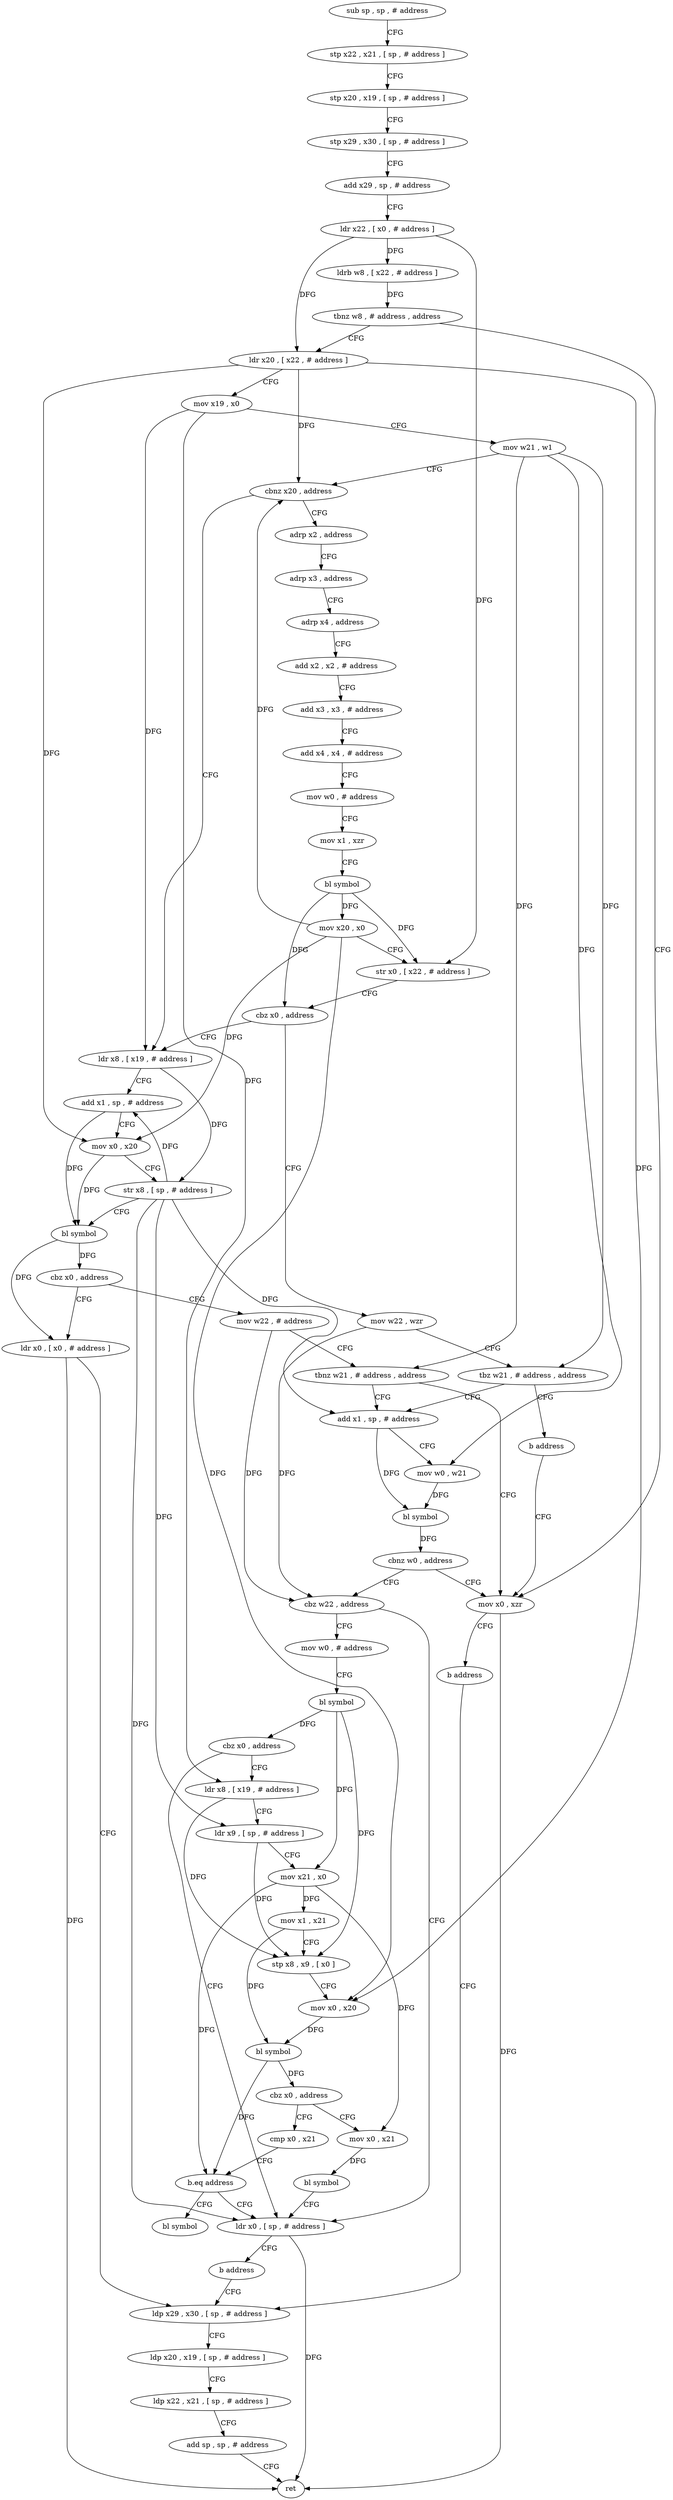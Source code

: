 digraph "func" {
"4216544" [label = "sub sp , sp , # address" ]
"4216548" [label = "stp x22 , x21 , [ sp , # address ]" ]
"4216552" [label = "stp x20 , x19 , [ sp , # address ]" ]
"4216556" [label = "stp x29 , x30 , [ sp , # address ]" ]
"4216560" [label = "add x29 , sp , # address" ]
"4216564" [label = "ldr x22 , [ x0 , # address ]" ]
"4216568" [label = "ldrb w8 , [ x22 , # address ]" ]
"4216572" [label = "tbnz w8 , # address , address" ]
"4216584" [label = "ldr x20 , [ x22 , # address ]" ]
"4216576" [label = "mov x0 , xzr" ]
"4216588" [label = "mov x19 , x0" ]
"4216592" [label = "mov w21 , w1" ]
"4216596" [label = "cbnz x20 , address" ]
"4216648" [label = "ldr x8 , [ x19 , # address ]" ]
"4216600" [label = "adrp x2 , address" ]
"4216580" [label = "b address" ]
"4216676" [label = "ldp x29 , x30 , [ sp , # address ]" ]
"4216652" [label = "add x1 , sp , # address" ]
"4216656" [label = "mov x0 , x20" ]
"4216660" [label = "str x8 , [ sp , # address ]" ]
"4216664" [label = "bl symbol" ]
"4216668" [label = "cbz x0 , address" ]
"4216696" [label = "mov w22 , # address" ]
"4216672" [label = "ldr x0 , [ x0 , # address ]" ]
"4216604" [label = "adrp x3 , address" ]
"4216608" [label = "adrp x4 , address" ]
"4216612" [label = "add x2 , x2 , # address" ]
"4216616" [label = "add x3 , x3 , # address" ]
"4216620" [label = "add x4 , x4 , # address" ]
"4216624" [label = "mov w0 , # address" ]
"4216628" [label = "mov x1 , xzr" ]
"4216632" [label = "bl symbol" ]
"4216636" [label = "mov x20 , x0" ]
"4216640" [label = "str x0 , [ x22 , # address ]" ]
"4216644" [label = "cbz x0 , address" ]
"4216780" [label = "mov w22 , wzr" ]
"4216680" [label = "ldp x20 , x19 , [ sp , # address ]" ]
"4216684" [label = "ldp x22 , x21 , [ sp , # address ]" ]
"4216688" [label = "add sp , sp , # address" ]
"4216692" [label = "ret" ]
"4216700" [label = "tbnz w21 , # address , address" ]
"4216704" [label = "add x1 , sp , # address" ]
"4216784" [label = "tbz w21 , # address , address" ]
"4216788" [label = "b address" ]
"4216708" [label = "mov w0 , w21" ]
"4216712" [label = "bl symbol" ]
"4216716" [label = "cbnz w0 , address" ]
"4216720" [label = "cbz w22 , address" ]
"4216800" [label = "ldr x0 , [ sp , # address ]" ]
"4216724" [label = "mov w0 , # address" ]
"4216804" [label = "b address" ]
"4216728" [label = "bl symbol" ]
"4216732" [label = "cbz x0 , address" ]
"4216736" [label = "ldr x8 , [ x19 , # address ]" ]
"4216740" [label = "ldr x9 , [ sp , # address ]" ]
"4216744" [label = "mov x21 , x0" ]
"4216748" [label = "mov x1 , x21" ]
"4216752" [label = "stp x8 , x9 , [ x0 ]" ]
"4216756" [label = "mov x0 , x20" ]
"4216760" [label = "bl symbol" ]
"4216764" [label = "cbz x0 , address" ]
"4216792" [label = "mov x0 , x21" ]
"4216768" [label = "cmp x0 , x21" ]
"4216796" [label = "bl symbol" ]
"4216772" [label = "b.eq address" ]
"4216776" [label = "bl symbol" ]
"4216544" -> "4216548" [ label = "CFG" ]
"4216548" -> "4216552" [ label = "CFG" ]
"4216552" -> "4216556" [ label = "CFG" ]
"4216556" -> "4216560" [ label = "CFG" ]
"4216560" -> "4216564" [ label = "CFG" ]
"4216564" -> "4216568" [ label = "DFG" ]
"4216564" -> "4216584" [ label = "DFG" ]
"4216564" -> "4216640" [ label = "DFG" ]
"4216568" -> "4216572" [ label = "DFG" ]
"4216572" -> "4216584" [ label = "CFG" ]
"4216572" -> "4216576" [ label = "CFG" ]
"4216584" -> "4216588" [ label = "CFG" ]
"4216584" -> "4216596" [ label = "DFG" ]
"4216584" -> "4216656" [ label = "DFG" ]
"4216584" -> "4216756" [ label = "DFG" ]
"4216576" -> "4216580" [ label = "CFG" ]
"4216576" -> "4216692" [ label = "DFG" ]
"4216588" -> "4216592" [ label = "CFG" ]
"4216588" -> "4216648" [ label = "DFG" ]
"4216588" -> "4216736" [ label = "DFG" ]
"4216592" -> "4216596" [ label = "CFG" ]
"4216592" -> "4216700" [ label = "DFG" ]
"4216592" -> "4216784" [ label = "DFG" ]
"4216592" -> "4216708" [ label = "DFG" ]
"4216596" -> "4216648" [ label = "CFG" ]
"4216596" -> "4216600" [ label = "CFG" ]
"4216648" -> "4216652" [ label = "CFG" ]
"4216648" -> "4216660" [ label = "DFG" ]
"4216600" -> "4216604" [ label = "CFG" ]
"4216580" -> "4216676" [ label = "CFG" ]
"4216676" -> "4216680" [ label = "CFG" ]
"4216652" -> "4216656" [ label = "CFG" ]
"4216652" -> "4216664" [ label = "DFG" ]
"4216656" -> "4216660" [ label = "CFG" ]
"4216656" -> "4216664" [ label = "DFG" ]
"4216660" -> "4216664" [ label = "CFG" ]
"4216660" -> "4216652" [ label = "DFG" ]
"4216660" -> "4216800" [ label = "DFG" ]
"4216660" -> "4216740" [ label = "DFG" ]
"4216660" -> "4216704" [ label = "DFG" ]
"4216664" -> "4216668" [ label = "DFG" ]
"4216664" -> "4216672" [ label = "DFG" ]
"4216668" -> "4216696" [ label = "CFG" ]
"4216668" -> "4216672" [ label = "CFG" ]
"4216696" -> "4216700" [ label = "CFG" ]
"4216696" -> "4216720" [ label = "DFG" ]
"4216672" -> "4216676" [ label = "CFG" ]
"4216672" -> "4216692" [ label = "DFG" ]
"4216604" -> "4216608" [ label = "CFG" ]
"4216608" -> "4216612" [ label = "CFG" ]
"4216612" -> "4216616" [ label = "CFG" ]
"4216616" -> "4216620" [ label = "CFG" ]
"4216620" -> "4216624" [ label = "CFG" ]
"4216624" -> "4216628" [ label = "CFG" ]
"4216628" -> "4216632" [ label = "CFG" ]
"4216632" -> "4216636" [ label = "DFG" ]
"4216632" -> "4216640" [ label = "DFG" ]
"4216632" -> "4216644" [ label = "DFG" ]
"4216636" -> "4216640" [ label = "CFG" ]
"4216636" -> "4216596" [ label = "DFG" ]
"4216636" -> "4216656" [ label = "DFG" ]
"4216636" -> "4216756" [ label = "DFG" ]
"4216640" -> "4216644" [ label = "CFG" ]
"4216644" -> "4216780" [ label = "CFG" ]
"4216644" -> "4216648" [ label = "CFG" ]
"4216780" -> "4216784" [ label = "CFG" ]
"4216780" -> "4216720" [ label = "DFG" ]
"4216680" -> "4216684" [ label = "CFG" ]
"4216684" -> "4216688" [ label = "CFG" ]
"4216688" -> "4216692" [ label = "CFG" ]
"4216700" -> "4216576" [ label = "CFG" ]
"4216700" -> "4216704" [ label = "CFG" ]
"4216704" -> "4216708" [ label = "CFG" ]
"4216704" -> "4216712" [ label = "DFG" ]
"4216784" -> "4216704" [ label = "CFG" ]
"4216784" -> "4216788" [ label = "CFG" ]
"4216788" -> "4216576" [ label = "CFG" ]
"4216708" -> "4216712" [ label = "DFG" ]
"4216712" -> "4216716" [ label = "DFG" ]
"4216716" -> "4216576" [ label = "CFG" ]
"4216716" -> "4216720" [ label = "CFG" ]
"4216720" -> "4216800" [ label = "CFG" ]
"4216720" -> "4216724" [ label = "CFG" ]
"4216800" -> "4216804" [ label = "CFG" ]
"4216800" -> "4216692" [ label = "DFG" ]
"4216724" -> "4216728" [ label = "CFG" ]
"4216804" -> "4216676" [ label = "CFG" ]
"4216728" -> "4216732" [ label = "DFG" ]
"4216728" -> "4216744" [ label = "DFG" ]
"4216728" -> "4216752" [ label = "DFG" ]
"4216732" -> "4216800" [ label = "CFG" ]
"4216732" -> "4216736" [ label = "CFG" ]
"4216736" -> "4216740" [ label = "CFG" ]
"4216736" -> "4216752" [ label = "DFG" ]
"4216740" -> "4216744" [ label = "CFG" ]
"4216740" -> "4216752" [ label = "DFG" ]
"4216744" -> "4216748" [ label = "DFG" ]
"4216744" -> "4216792" [ label = "DFG" ]
"4216744" -> "4216772" [ label = "DFG" ]
"4216748" -> "4216752" [ label = "CFG" ]
"4216748" -> "4216760" [ label = "DFG" ]
"4216752" -> "4216756" [ label = "CFG" ]
"4216756" -> "4216760" [ label = "DFG" ]
"4216760" -> "4216764" [ label = "DFG" ]
"4216760" -> "4216772" [ label = "DFG" ]
"4216764" -> "4216792" [ label = "CFG" ]
"4216764" -> "4216768" [ label = "CFG" ]
"4216792" -> "4216796" [ label = "DFG" ]
"4216768" -> "4216772" [ label = "CFG" ]
"4216796" -> "4216800" [ label = "CFG" ]
"4216772" -> "4216800" [ label = "CFG" ]
"4216772" -> "4216776" [ label = "CFG" ]
}

